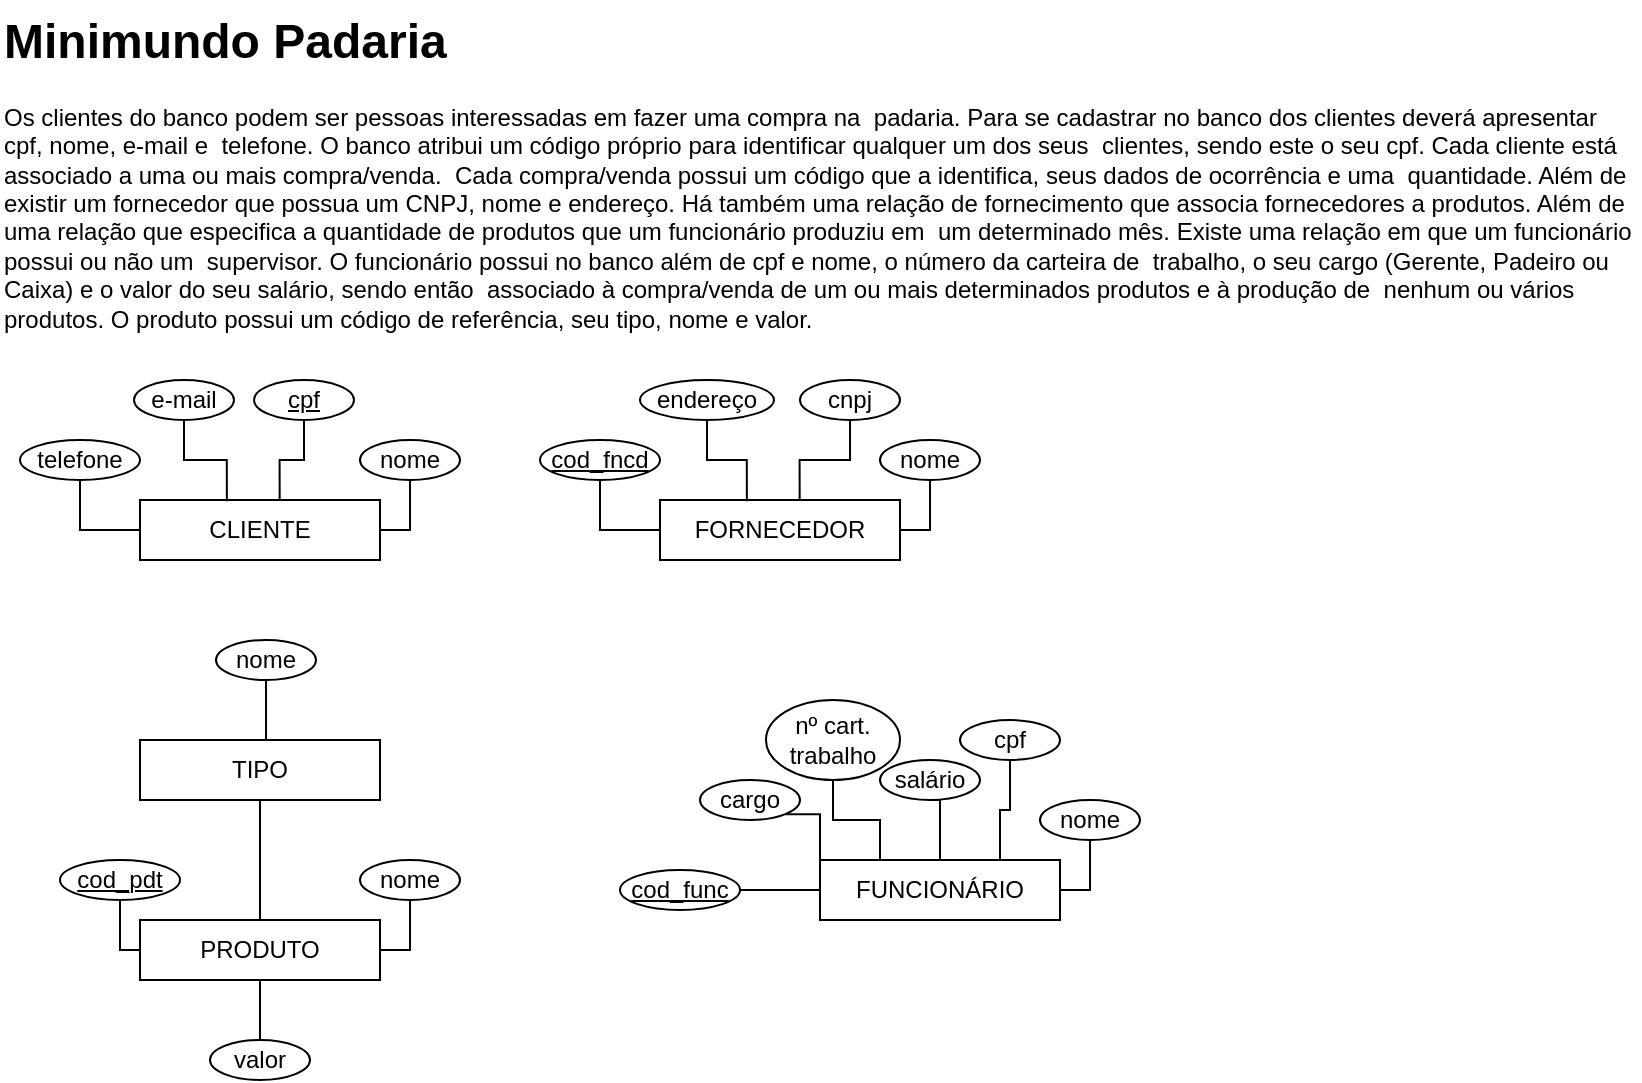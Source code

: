 <mxfile version="27.1.6">
  <diagram name="Página-1" id="KaieEYhAneBdvnFzcM9z">
    <mxGraphModel dx="1108" dy="477" grid="1" gridSize="10" guides="1" tooltips="1" connect="1" arrows="1" fold="1" page="1" pageScale="1" pageWidth="827" pageHeight="1169" math="0" shadow="0">
      <root>
        <mxCell id="0" />
        <mxCell id="1" parent="0" />
        <mxCell id="9pLMHtDcRqhob4lEy8aN-1" value="&lt;h1 style=&quot;margin-top: 0px;&quot;&gt;&lt;font style=&quot;vertical-align: inherit;&quot;&gt;&lt;font style=&quot;vertical-align: inherit;&quot;&gt;&lt;font style=&quot;vertical-align: inherit;&quot;&gt;&lt;font style=&quot;vertical-align: inherit;&quot;&gt;&lt;font style=&quot;vertical-align: inherit;&quot;&gt;&lt;font style=&quot;vertical-align: inherit;&quot;&gt;Minimundo Padaria&lt;/font&gt;&lt;/font&gt;&lt;/font&gt;&lt;/font&gt;&lt;/font&gt;&lt;/font&gt;&lt;/h1&gt;&lt;p&gt;&lt;font style=&quot;vertical-align: inherit;&quot;&gt;&lt;font style=&quot;vertical-align: inherit;&quot;&gt;&lt;font style=&quot;vertical-align: inherit;&quot;&gt;&lt;font style=&quot;vertical-align: inherit;&quot;&gt;&lt;font style=&quot;vertical-align: inherit;&quot;&gt;&lt;font style=&quot;vertical-align: inherit;&quot;&gt;Os clientes do banco podem ser pessoas interessadas em fazer uma compra na&amp;nbsp; &lt;/font&gt;&lt;/font&gt;&lt;/font&gt;&lt;/font&gt;&lt;font style=&quot;vertical-align: inherit;&quot;&gt;&lt;font style=&quot;vertical-align: inherit;&quot;&gt;&lt;font style=&quot;vertical-align: inherit;&quot;&gt;&lt;font style=&quot;vertical-align: inherit;&quot;&gt;padaria. Para se cadastrar no banco dos clientes deverá apresentar cpf, nome, e-mail e&amp;nbsp; &lt;/font&gt;&lt;/font&gt;&lt;/font&gt;&lt;/font&gt;&lt;font style=&quot;vertical-align: inherit;&quot;&gt;&lt;font style=&quot;vertical-align: inherit;&quot;&gt;&lt;font style=&quot;vertical-align: inherit;&quot;&gt;&lt;font style=&quot;vertical-align: inherit;&quot;&gt;telefone. O banco atribui um código próprio para identificar qualquer um dos seus&amp;nbsp; &lt;/font&gt;&lt;/font&gt;&lt;/font&gt;&lt;/font&gt;&lt;font style=&quot;vertical-align: inherit;&quot;&gt;&lt;font style=&quot;vertical-align: inherit;&quot;&gt;&lt;font style=&quot;vertical-align: inherit;&quot;&gt;&lt;font style=&quot;vertical-align: inherit;&quot;&gt;clientes, sendo este o seu cpf. Cada cliente está associado a uma ou mais compra/venda.&amp;nbsp; &lt;/font&gt;&lt;/font&gt;&lt;/font&gt;&lt;/font&gt;&lt;font style=&quot;vertical-align: inherit;&quot;&gt;&lt;font style=&quot;vertical-align: inherit;&quot;&gt;&lt;font style=&quot;vertical-align: inherit;&quot;&gt;&lt;font style=&quot;vertical-align: inherit;&quot;&gt;Cada compra/venda possui um código que a identifica, seus dados de ocorrência e uma&amp;nbsp; &lt;/font&gt;&lt;/font&gt;&lt;/font&gt;&lt;/font&gt;&lt;font style=&quot;vertical-align: inherit;&quot;&gt;&lt;font style=&quot;vertical-align: inherit;&quot;&gt;&lt;font style=&quot;vertical-align: inherit;&quot;&gt;&lt;font style=&quot;vertical-align: inherit;&quot;&gt;quantidade. Além de existir um fornecedor que possua um CNPJ, nome e endereço. Há também uma relação de fornecimento que associa fornecedores a produtos. Além de&amp;nbsp; &lt;/font&gt;&lt;/font&gt;&lt;/font&gt;&lt;/font&gt;&lt;font style=&quot;vertical-align: inherit;&quot;&gt;&lt;font style=&quot;vertical-align: inherit;&quot;&gt;&lt;font style=&quot;vertical-align: inherit;&quot;&gt;&lt;font style=&quot;vertical-align: inherit;&quot;&gt;uma relação que especifica a quantidade de produtos que um funcionário produziu em&amp;nbsp; &lt;/font&gt;&lt;/font&gt;&lt;/font&gt;&lt;/font&gt;&lt;font style=&quot;vertical-align: inherit;&quot;&gt;&lt;font style=&quot;vertical-align: inherit;&quot;&gt;&lt;font style=&quot;vertical-align: inherit;&quot;&gt;&lt;font style=&quot;vertical-align: inherit;&quot;&gt;um determinado mês. Existe uma relação em que um funcionário possui ou não um&amp;nbsp; &lt;/font&gt;&lt;/font&gt;&lt;/font&gt;&lt;/font&gt;&lt;font style=&quot;vertical-align: inherit;&quot;&gt;&lt;font style=&quot;vertical-align: inherit;&quot;&gt;&lt;font style=&quot;vertical-align: inherit;&quot;&gt;&lt;font style=&quot;vertical-align: inherit;&quot;&gt;supervisor. O funcionário possui no banco além de cpf e nome, o número da carteira de&amp;nbsp; &lt;/font&gt;&lt;/font&gt;&lt;/font&gt;&lt;/font&gt;&lt;font style=&quot;vertical-align: inherit;&quot;&gt;&lt;font style=&quot;vertical-align: inherit;&quot;&gt;&lt;font style=&quot;vertical-align: inherit;&quot;&gt;&lt;font style=&quot;vertical-align: inherit;&quot;&gt;trabalho, o seu cargo (Gerente, Padeiro ou Caixa) e o valor do seu salário, sendo então&amp;nbsp; &lt;/font&gt;&lt;/font&gt;&lt;/font&gt;&lt;/font&gt;&lt;font style=&quot;vertical-align: inherit;&quot;&gt;&lt;font style=&quot;vertical-align: inherit;&quot;&gt;&lt;font style=&quot;vertical-align: inherit;&quot;&gt;&lt;font style=&quot;vertical-align: inherit;&quot;&gt;associado à compra/venda de um ou mais determinados produtos e à produção de&amp;nbsp; &lt;/font&gt;&lt;/font&gt;&lt;/font&gt;&lt;/font&gt;&lt;font style=&quot;vertical-align: inherit;&quot;&gt;&lt;font style=&quot;vertical-align: inherit;&quot;&gt;&lt;font style=&quot;vertical-align: inherit;&quot;&gt;&lt;font style=&quot;vertical-align: inherit;&quot;&gt;nenhum ou vários produtos. O produto possui um código de referência, seu tipo, nome&amp;nbsp;&lt;/font&gt;&lt;/font&gt;&lt;/font&gt;&lt;/font&gt;&lt;font style=&quot;vertical-align: inherit;&quot;&gt;&lt;font style=&quot;vertical-align: inherit;&quot;&gt;&lt;font style=&quot;vertical-align: inherit;&quot;&gt;&lt;font style=&quot;vertical-align: inherit;&quot;&gt;e valor.&lt;/font&gt;&lt;/font&gt;&lt;/font&gt;&lt;/font&gt;&lt;/font&gt;&lt;/font&gt;&lt;/p&gt;" style="text;html=1;whiteSpace=wrap;overflow=hidden;rounded=0;" parent="1" vertex="1">
          <mxGeometry width="820" height="180" as="geometry" />
        </mxCell>
        <mxCell id="LkrAorh8IqJaZGIo29cx-1" value="&lt;font style=&quot;vertical-align: inherit;&quot;&gt;&lt;font style=&quot;vertical-align: inherit;&quot;&gt;CLIENTE&lt;/font&gt;&lt;/font&gt;" style="rounded=0;whiteSpace=wrap;html=1;" vertex="1" parent="1">
          <mxGeometry x="70" y="250" width="120" height="30" as="geometry" />
        </mxCell>
        <mxCell id="LkrAorh8IqJaZGIo29cx-2" value="&lt;u&gt;cpf&lt;/u&gt;" style="ellipse;whiteSpace=wrap;html=1;" vertex="1" parent="1">
          <mxGeometry x="127" y="190" width="50" height="20" as="geometry" />
        </mxCell>
        <mxCell id="LkrAorh8IqJaZGIo29cx-9" style="edgeStyle=orthogonalEdgeStyle;rounded=0;orthogonalLoop=1;jettySize=auto;html=1;exitX=0.5;exitY=1;exitDx=0;exitDy=0;entryX=1;entryY=0.5;entryDx=0;entryDy=0;endArrow=none;startFill=0;" edge="1" parent="1" source="LkrAorh8IqJaZGIo29cx-3" target="LkrAorh8IqJaZGIo29cx-1">
          <mxGeometry relative="1" as="geometry">
            <Array as="points">
              <mxPoint x="205" y="265" />
            </Array>
          </mxGeometry>
        </mxCell>
        <mxCell id="LkrAorh8IqJaZGIo29cx-3" value="nome" style="ellipse;whiteSpace=wrap;html=1;" vertex="1" parent="1">
          <mxGeometry x="180" y="220" width="50" height="20" as="geometry" />
        </mxCell>
        <mxCell id="LkrAorh8IqJaZGIo29cx-5" value="e-mail" style="ellipse;whiteSpace=wrap;html=1;" vertex="1" parent="1">
          <mxGeometry x="67" y="190" width="50" height="20" as="geometry" />
        </mxCell>
        <mxCell id="LkrAorh8IqJaZGIo29cx-6" value="telefone" style="ellipse;whiteSpace=wrap;html=1;" vertex="1" parent="1">
          <mxGeometry x="10" y="220" width="60" height="20" as="geometry" />
        </mxCell>
        <mxCell id="LkrAorh8IqJaZGIo29cx-8" style="edgeStyle=orthogonalEdgeStyle;rounded=0;orthogonalLoop=1;jettySize=auto;html=1;exitX=0.5;exitY=1;exitDx=0;exitDy=0;entryX=0;entryY=0.5;entryDx=0;entryDy=0;endArrow=none;startFill=0;" edge="1" parent="1" source="LkrAorh8IqJaZGIo29cx-6" target="LkrAorh8IqJaZGIo29cx-1">
          <mxGeometry relative="1" as="geometry">
            <mxPoint x="25" y="255" as="sourcePoint" />
            <mxPoint x="55" y="280" as="targetPoint" />
            <Array as="points">
              <mxPoint x="40" y="265" />
            </Array>
          </mxGeometry>
        </mxCell>
        <mxCell id="LkrAorh8IqJaZGIo29cx-10" style="edgeStyle=orthogonalEdgeStyle;rounded=0;orthogonalLoop=1;jettySize=auto;html=1;exitX=0.5;exitY=1;exitDx=0;exitDy=0;entryX=0.362;entryY=0.02;entryDx=0;entryDy=0;entryPerimeter=0;endArrow=none;startFill=0;" edge="1" parent="1" source="LkrAorh8IqJaZGIo29cx-5" target="LkrAorh8IqJaZGIo29cx-1">
          <mxGeometry relative="1" as="geometry" />
        </mxCell>
        <mxCell id="LkrAorh8IqJaZGIo29cx-11" style="edgeStyle=orthogonalEdgeStyle;rounded=0;orthogonalLoop=1;jettySize=auto;html=1;exitX=0.5;exitY=1;exitDx=0;exitDy=0;entryX=0.582;entryY=0.007;entryDx=0;entryDy=0;entryPerimeter=0;endArrow=none;startFill=0;" edge="1" parent="1" source="LkrAorh8IqJaZGIo29cx-2" target="LkrAorh8IqJaZGIo29cx-1">
          <mxGeometry relative="1" as="geometry" />
        </mxCell>
        <mxCell id="LkrAorh8IqJaZGIo29cx-13" value="&lt;font style=&quot;vertical-align: inherit;&quot;&gt;&lt;font style=&quot;vertical-align: inherit;&quot;&gt;FORNECEDOR&lt;/font&gt;&lt;/font&gt;" style="rounded=0;whiteSpace=wrap;html=1;" vertex="1" parent="1">
          <mxGeometry x="330" y="250" width="120" height="30" as="geometry" />
        </mxCell>
        <mxCell id="LkrAorh8IqJaZGIo29cx-14" value="cnpj" style="ellipse;whiteSpace=wrap;html=1;" vertex="1" parent="1">
          <mxGeometry x="400" y="190" width="50" height="20" as="geometry" />
        </mxCell>
        <mxCell id="LkrAorh8IqJaZGIo29cx-15" style="edgeStyle=orthogonalEdgeStyle;rounded=0;orthogonalLoop=1;jettySize=auto;html=1;exitX=0.5;exitY=1;exitDx=0;exitDy=0;entryX=1;entryY=0.5;entryDx=0;entryDy=0;endArrow=none;startFill=0;" edge="1" parent="1" source="LkrAorh8IqJaZGIo29cx-16" target="LkrAorh8IqJaZGIo29cx-13">
          <mxGeometry relative="1" as="geometry">
            <Array as="points">
              <mxPoint x="465" y="265" />
            </Array>
          </mxGeometry>
        </mxCell>
        <mxCell id="LkrAorh8IqJaZGIo29cx-16" value="nome" style="ellipse;whiteSpace=wrap;html=1;" vertex="1" parent="1">
          <mxGeometry x="440" y="220" width="50" height="20" as="geometry" />
        </mxCell>
        <mxCell id="LkrAorh8IqJaZGIo29cx-17" value="endereço" style="ellipse;whiteSpace=wrap;html=1;" vertex="1" parent="1">
          <mxGeometry x="320" y="190" width="67" height="20" as="geometry" />
        </mxCell>
        <mxCell id="LkrAorh8IqJaZGIo29cx-18" value="&lt;u&gt;cod_fncd&lt;/u&gt;" style="ellipse;whiteSpace=wrap;html=1;" vertex="1" parent="1">
          <mxGeometry x="270" y="220" width="60" height="20" as="geometry" />
        </mxCell>
        <mxCell id="LkrAorh8IqJaZGIo29cx-19" style="edgeStyle=orthogonalEdgeStyle;rounded=0;orthogonalLoop=1;jettySize=auto;html=1;exitX=0.5;exitY=1;exitDx=0;exitDy=0;entryX=0;entryY=0.5;entryDx=0;entryDy=0;endArrow=none;startFill=0;" edge="1" parent="1" source="LkrAorh8IqJaZGIo29cx-18" target="LkrAorh8IqJaZGIo29cx-13">
          <mxGeometry relative="1" as="geometry">
            <mxPoint x="285" y="255" as="sourcePoint" />
            <mxPoint x="315" y="280" as="targetPoint" />
            <Array as="points">
              <mxPoint x="300" y="265" />
            </Array>
          </mxGeometry>
        </mxCell>
        <mxCell id="LkrAorh8IqJaZGIo29cx-20" style="edgeStyle=orthogonalEdgeStyle;rounded=0;orthogonalLoop=1;jettySize=auto;html=1;exitX=0.5;exitY=1;exitDx=0;exitDy=0;entryX=0.362;entryY=0.02;entryDx=0;entryDy=0;entryPerimeter=0;endArrow=none;startFill=0;" edge="1" parent="1" source="LkrAorh8IqJaZGIo29cx-17" target="LkrAorh8IqJaZGIo29cx-13">
          <mxGeometry relative="1" as="geometry" />
        </mxCell>
        <mxCell id="LkrAorh8IqJaZGIo29cx-21" style="edgeStyle=orthogonalEdgeStyle;rounded=0;orthogonalLoop=1;jettySize=auto;html=1;exitX=0.5;exitY=1;exitDx=0;exitDy=0;entryX=0.582;entryY=0.007;entryDx=0;entryDy=0;entryPerimeter=0;endArrow=none;startFill=0;" edge="1" parent="1" source="LkrAorh8IqJaZGIo29cx-14" target="LkrAorh8IqJaZGIo29cx-13">
          <mxGeometry relative="1" as="geometry" />
        </mxCell>
        <mxCell id="LkrAorh8IqJaZGIo29cx-38" style="edgeStyle=orthogonalEdgeStyle;rounded=0;orthogonalLoop=1;jettySize=auto;html=1;exitX=0.5;exitY=0;exitDx=0;exitDy=0;entryX=0.5;entryY=1;entryDx=0;entryDy=0;endArrow=none;startFill=0;" edge="1" parent="1" source="LkrAorh8IqJaZGIo29cx-22" target="LkrAorh8IqJaZGIo29cx-32">
          <mxGeometry relative="1" as="geometry" />
        </mxCell>
        <mxCell id="LkrAorh8IqJaZGIo29cx-22" value="&lt;font style=&quot;vertical-align: inherit;&quot;&gt;&lt;font style=&quot;vertical-align: inherit;&quot;&gt;PRODUTO&lt;/font&gt;&lt;/font&gt;" style="rounded=0;whiteSpace=wrap;html=1;" vertex="1" parent="1">
          <mxGeometry x="70" y="460" width="120" height="30" as="geometry" />
        </mxCell>
        <mxCell id="LkrAorh8IqJaZGIo29cx-23" value="valor" style="ellipse;whiteSpace=wrap;html=1;" vertex="1" parent="1">
          <mxGeometry x="105" y="520" width="50" height="20" as="geometry" />
        </mxCell>
        <mxCell id="LkrAorh8IqJaZGIo29cx-24" style="edgeStyle=orthogonalEdgeStyle;rounded=0;orthogonalLoop=1;jettySize=auto;html=1;exitX=0.5;exitY=1;exitDx=0;exitDy=0;entryX=1;entryY=0.5;entryDx=0;entryDy=0;endArrow=none;startFill=0;" edge="1" parent="1" source="LkrAorh8IqJaZGIo29cx-25" target="LkrAorh8IqJaZGIo29cx-22">
          <mxGeometry relative="1" as="geometry">
            <Array as="points">
              <mxPoint x="205" y="475" />
            </Array>
          </mxGeometry>
        </mxCell>
        <mxCell id="LkrAorh8IqJaZGIo29cx-25" value="nome" style="ellipse;whiteSpace=wrap;html=1;" vertex="1" parent="1">
          <mxGeometry x="180" y="430" width="50" height="20" as="geometry" />
        </mxCell>
        <mxCell id="LkrAorh8IqJaZGIo29cx-27" value="&lt;u&gt;cod_pdt&lt;/u&gt;" style="ellipse;whiteSpace=wrap;html=1;" vertex="1" parent="1">
          <mxGeometry x="30" y="430" width="60" height="20" as="geometry" />
        </mxCell>
        <mxCell id="LkrAorh8IqJaZGIo29cx-28" style="edgeStyle=orthogonalEdgeStyle;rounded=0;orthogonalLoop=1;jettySize=auto;html=1;exitX=0.5;exitY=1;exitDx=0;exitDy=0;entryX=0;entryY=0.5;entryDx=0;entryDy=0;endArrow=none;startFill=0;" edge="1" parent="1" source="LkrAorh8IqJaZGIo29cx-27" target="LkrAorh8IqJaZGIo29cx-22">
          <mxGeometry relative="1" as="geometry">
            <mxPoint x="25" y="465" as="sourcePoint" />
            <mxPoint x="55" y="490" as="targetPoint" />
            <Array as="points">
              <mxPoint x="60" y="475" />
            </Array>
          </mxGeometry>
        </mxCell>
        <mxCell id="LkrAorh8IqJaZGIo29cx-30" style="edgeStyle=orthogonalEdgeStyle;rounded=0;orthogonalLoop=1;jettySize=auto;html=1;exitX=0.5;exitY=0;exitDx=0;exitDy=0;entryX=0.5;entryY=1;entryDx=0;entryDy=0;endArrow=none;startFill=0;" edge="1" parent="1" source="LkrAorh8IqJaZGIo29cx-23" target="LkrAorh8IqJaZGIo29cx-22">
          <mxGeometry relative="1" as="geometry" />
        </mxCell>
        <mxCell id="LkrAorh8IqJaZGIo29cx-32" value="TIPO" style="rounded=0;whiteSpace=wrap;html=1;" vertex="1" parent="1">
          <mxGeometry x="70" y="370" width="120" height="30" as="geometry" />
        </mxCell>
        <mxCell id="LkrAorh8IqJaZGIo29cx-34" style="edgeStyle=orthogonalEdgeStyle;rounded=0;orthogonalLoop=1;jettySize=auto;html=1;exitX=0.5;exitY=1;exitDx=0;exitDy=0;entryX=0.5;entryY=0;entryDx=0;entryDy=0;endArrow=none;startFill=0;" edge="1" parent="1" source="LkrAorh8IqJaZGIo29cx-35" target="LkrAorh8IqJaZGIo29cx-32">
          <mxGeometry relative="1" as="geometry">
            <Array as="points">
              <mxPoint x="133" y="370" />
              <mxPoint x="133" y="370" />
            </Array>
          </mxGeometry>
        </mxCell>
        <mxCell id="LkrAorh8IqJaZGIo29cx-35" value="nome" style="ellipse;whiteSpace=wrap;html=1;" vertex="1" parent="1">
          <mxGeometry x="108" y="320" width="50" height="20" as="geometry" />
        </mxCell>
        <mxCell id="LkrAorh8IqJaZGIo29cx-39" value="FUNCIONÁRIO" style="rounded=0;whiteSpace=wrap;html=1;" vertex="1" parent="1">
          <mxGeometry x="410" y="430" width="120" height="30" as="geometry" />
        </mxCell>
        <mxCell id="LkrAorh8IqJaZGIo29cx-40" value="cpf" style="ellipse;whiteSpace=wrap;html=1;" vertex="1" parent="1">
          <mxGeometry x="480" y="360" width="50" height="20" as="geometry" />
        </mxCell>
        <mxCell id="LkrAorh8IqJaZGIo29cx-41" style="edgeStyle=orthogonalEdgeStyle;rounded=0;orthogonalLoop=1;jettySize=auto;html=1;exitX=0.5;exitY=1;exitDx=0;exitDy=0;entryX=1;entryY=0.5;entryDx=0;entryDy=0;endArrow=none;startFill=0;" edge="1" parent="1" source="LkrAorh8IqJaZGIo29cx-42" target="LkrAorh8IqJaZGIo29cx-39">
          <mxGeometry relative="1" as="geometry">
            <Array as="points">
              <mxPoint x="545" y="445" />
            </Array>
          </mxGeometry>
        </mxCell>
        <mxCell id="LkrAorh8IqJaZGIo29cx-42" value="nome" style="ellipse;whiteSpace=wrap;html=1;" vertex="1" parent="1">
          <mxGeometry x="520" y="400" width="50" height="20" as="geometry" />
        </mxCell>
        <mxCell id="LkrAorh8IqJaZGIo29cx-52" style="edgeStyle=orthogonalEdgeStyle;rounded=0;orthogonalLoop=1;jettySize=auto;html=1;exitX=0.5;exitY=1;exitDx=0;exitDy=0;entryX=0.25;entryY=0;entryDx=0;entryDy=0;startArrow=none;startFill=0;endArrow=none;" edge="1" parent="1" source="LkrAorh8IqJaZGIo29cx-43" target="LkrAorh8IqJaZGIo29cx-39">
          <mxGeometry relative="1" as="geometry" />
        </mxCell>
        <mxCell id="LkrAorh8IqJaZGIo29cx-43" value="nº cart. trabalho" style="ellipse;whiteSpace=wrap;html=1;" vertex="1" parent="1">
          <mxGeometry x="383" y="350" width="67" height="40" as="geometry" />
        </mxCell>
        <mxCell id="LkrAorh8IqJaZGIo29cx-44" value="&lt;u&gt;cod_func&lt;/u&gt;" style="ellipse;whiteSpace=wrap;html=1;" vertex="1" parent="1">
          <mxGeometry x="310" y="435" width="60" height="20" as="geometry" />
        </mxCell>
        <mxCell id="LkrAorh8IqJaZGIo29cx-45" style="edgeStyle=orthogonalEdgeStyle;rounded=0;orthogonalLoop=1;jettySize=auto;html=1;exitX=1;exitY=0.5;exitDx=0;exitDy=0;entryX=0;entryY=0.5;entryDx=0;entryDy=0;endArrow=none;startFill=0;" edge="1" parent="1" source="LkrAorh8IqJaZGIo29cx-44" target="LkrAorh8IqJaZGIo29cx-39">
          <mxGeometry relative="1" as="geometry">
            <mxPoint x="365" y="435" as="sourcePoint" />
            <mxPoint x="395" y="460" as="targetPoint" />
            <Array as="points" />
          </mxGeometry>
        </mxCell>
        <mxCell id="LkrAorh8IqJaZGIo29cx-47" style="edgeStyle=orthogonalEdgeStyle;rounded=0;orthogonalLoop=1;jettySize=auto;html=1;exitX=0.5;exitY=1;exitDx=0;exitDy=0;entryX=0.75;entryY=0;entryDx=0;entryDy=0;endArrow=none;startFill=0;" edge="1" parent="1" source="LkrAorh8IqJaZGIo29cx-40" target="LkrAorh8IqJaZGIo29cx-39">
          <mxGeometry relative="1" as="geometry" />
        </mxCell>
        <mxCell id="LkrAorh8IqJaZGIo29cx-50" style="edgeStyle=orthogonalEdgeStyle;rounded=0;orthogonalLoop=1;jettySize=auto;html=1;exitX=1;exitY=1;exitDx=0;exitDy=0;entryX=0;entryY=0;entryDx=0;entryDy=0;endArrow=none;startFill=0;" edge="1" parent="1" source="LkrAorh8IqJaZGIo29cx-48" target="LkrAorh8IqJaZGIo29cx-39">
          <mxGeometry relative="1" as="geometry" />
        </mxCell>
        <mxCell id="LkrAorh8IqJaZGIo29cx-48" value="cargo" style="ellipse;whiteSpace=wrap;html=1;" vertex="1" parent="1">
          <mxGeometry x="350" y="390" width="50" height="20" as="geometry" />
        </mxCell>
        <mxCell id="LkrAorh8IqJaZGIo29cx-51" style="edgeStyle=orthogonalEdgeStyle;rounded=0;orthogonalLoop=1;jettySize=auto;html=1;exitX=0.5;exitY=1;exitDx=0;exitDy=0;entryX=0.5;entryY=0;entryDx=0;entryDy=0;endArrow=none;startFill=0;" edge="1" parent="1" source="LkrAorh8IqJaZGIo29cx-49" target="LkrAorh8IqJaZGIo29cx-39">
          <mxGeometry relative="1" as="geometry" />
        </mxCell>
        <mxCell id="LkrAorh8IqJaZGIo29cx-49" value="salário" style="ellipse;whiteSpace=wrap;html=1;" vertex="1" parent="1">
          <mxGeometry x="440" y="380" width="50" height="20" as="geometry" />
        </mxCell>
      </root>
    </mxGraphModel>
  </diagram>
</mxfile>
